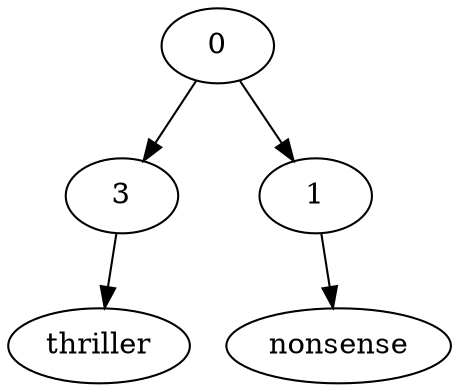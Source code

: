 digraph G{Node0 [label="0"]
Node0 -> Node1
Node0 -> Node3
Node1 [label="3"]
Node1 -> Node2
Node3 [label="1"]
Node3 -> Node4
Node2 [label="thriller"]
Node4 [label="nonsense"]
}